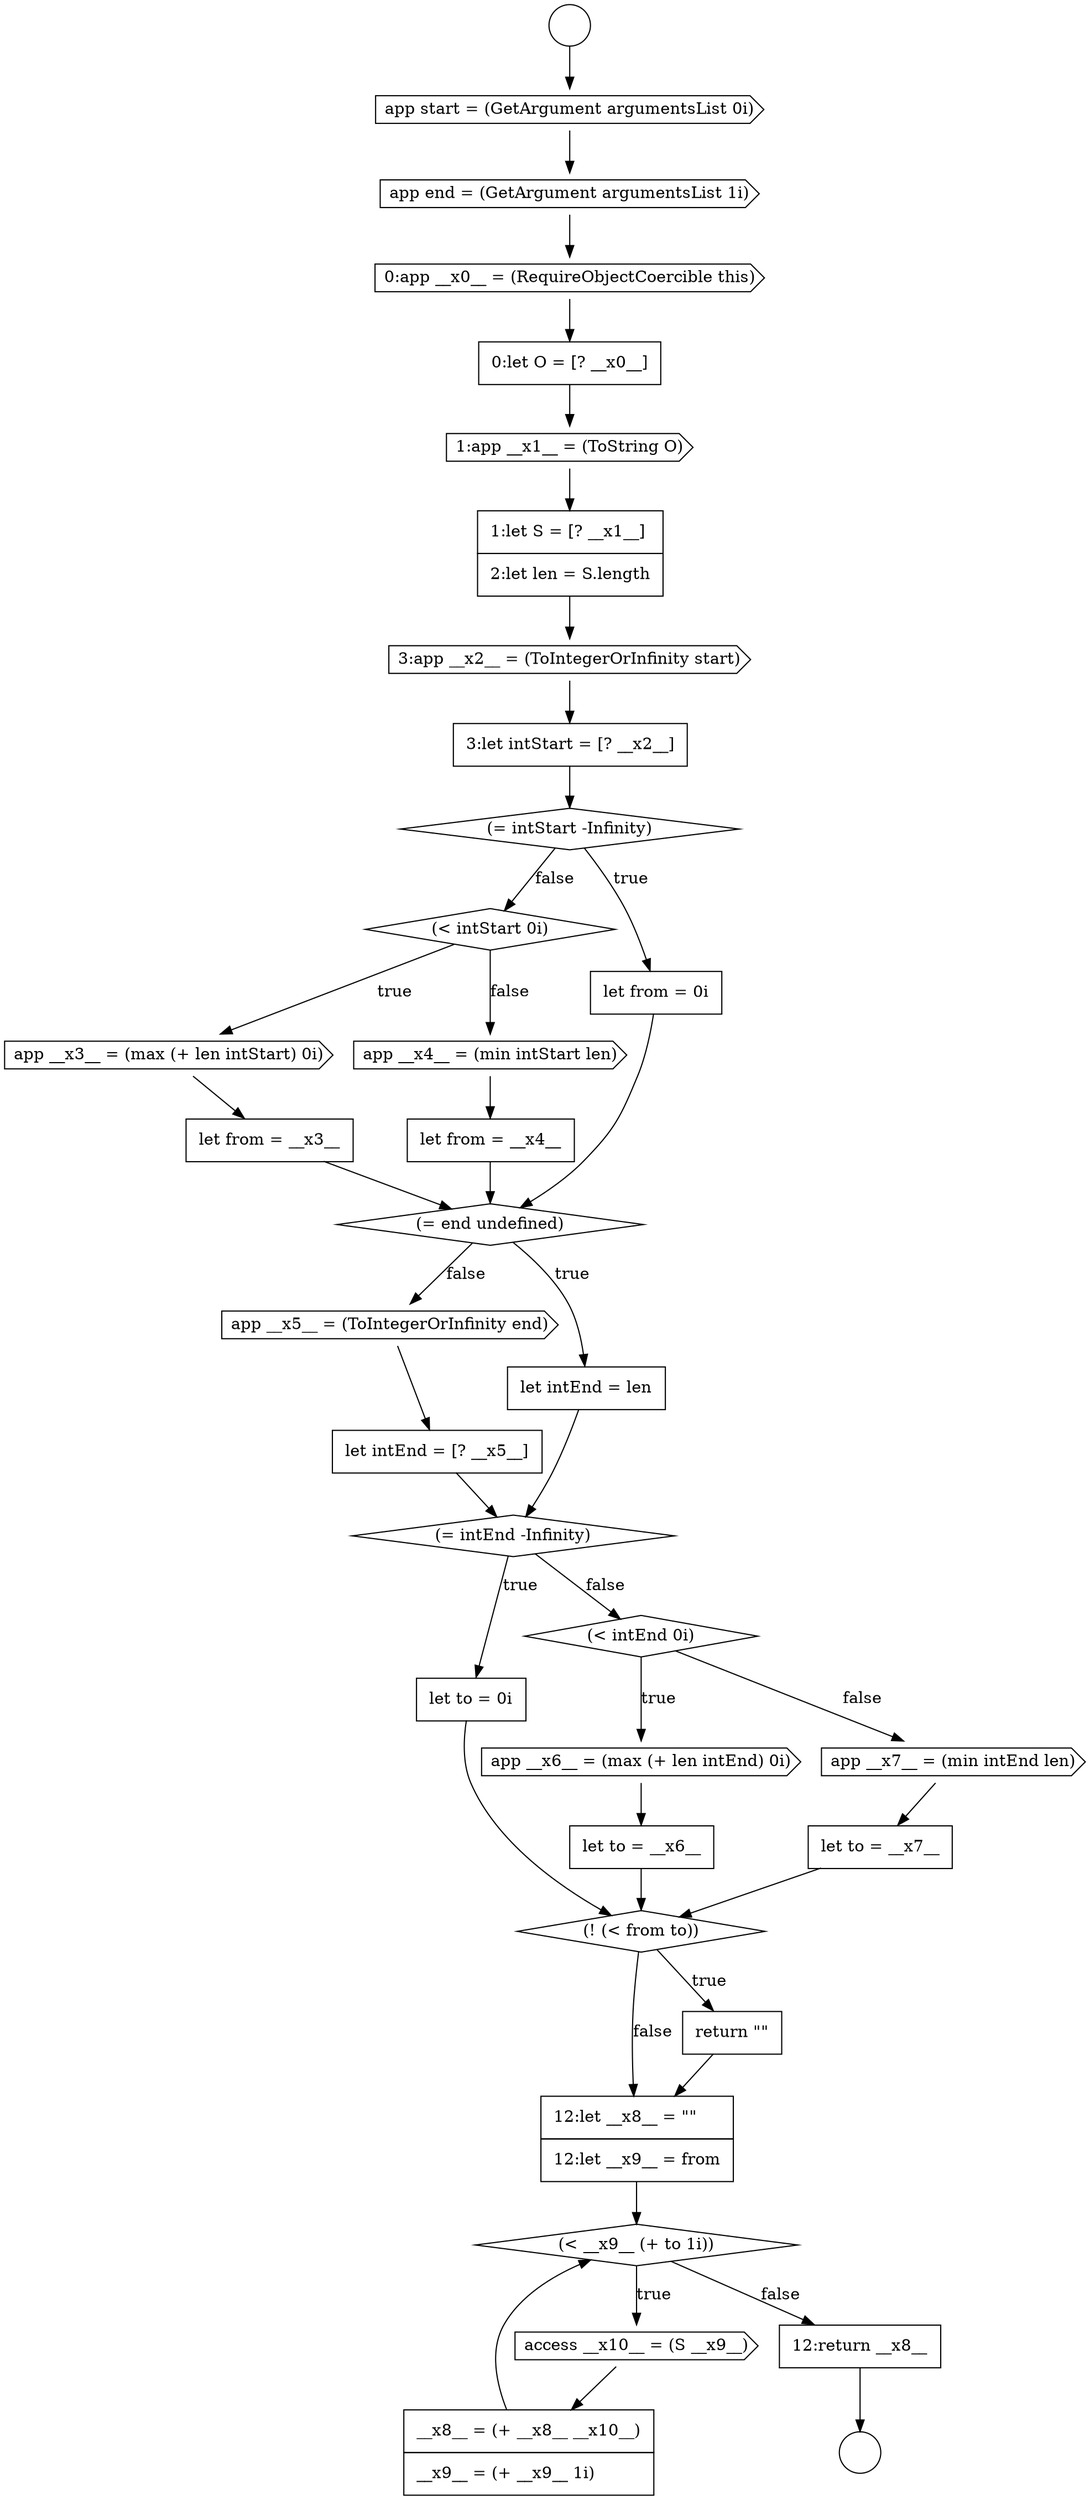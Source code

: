 digraph {
  node14351 [shape=none, margin=0, label=<<font color="black">
    <table border="0" cellborder="1" cellspacing="0" cellpadding="10">
      <tr><td align="left">let from = __x3__</td></tr>
    </table>
  </font>> color="black" fillcolor="white" style=filled]
  node14361 [shape=cds, label=<<font color="black">app __x6__ = (max (+ len intEnd) 0i)</font>> color="black" fillcolor="white" style=filled]
  node14342 [shape=none, margin=0, label=<<font color="black">
    <table border="0" cellborder="1" cellspacing="0" cellpadding="10">
      <tr><td align="left">0:let O = [? __x0__]</td></tr>
    </table>
  </font>> color="black" fillcolor="white" style=filled]
  node14357 [shape=none, margin=0, label=<<font color="black">
    <table border="0" cellborder="1" cellspacing="0" cellpadding="10">
      <tr><td align="left">let intEnd = [? __x5__]</td></tr>
    </table>
  </font>> color="black" fillcolor="white" style=filled]
  node14362 [shape=none, margin=0, label=<<font color="black">
    <table border="0" cellborder="1" cellspacing="0" cellpadding="10">
      <tr><td align="left">let to = __x6__</td></tr>
    </table>
  </font>> color="black" fillcolor="white" style=filled]
  node14364 [shape=none, margin=0, label=<<font color="black">
    <table border="0" cellborder="1" cellspacing="0" cellpadding="10">
      <tr><td align="left">let to = __x7__</td></tr>
    </table>
  </font>> color="black" fillcolor="white" style=filled]
  node14370 [shape=none, margin=0, label=<<font color="black">
    <table border="0" cellborder="1" cellspacing="0" cellpadding="10">
      <tr><td align="left">__x8__ = (+ __x8__ __x10__)</td></tr>
      <tr><td align="left">__x9__ = (+ __x9__ 1i)</td></tr>
    </table>
  </font>> color="black" fillcolor="white" style=filled]
  node14349 [shape=diamond, label=<<font color="black">(&lt; intStart 0i)</font>> color="black" fillcolor="white" style=filled]
  node14356 [shape=cds, label=<<font color="black">app __x5__ = (ToIntegerOrInfinity end)</font>> color="black" fillcolor="white" style=filled]
  node14359 [shape=none, margin=0, label=<<font color="black">
    <table border="0" cellborder="1" cellspacing="0" cellpadding="10">
      <tr><td align="left">let to = 0i</td></tr>
    </table>
  </font>> color="black" fillcolor="white" style=filled]
  node14344 [shape=none, margin=0, label=<<font color="black">
    <table border="0" cellborder="1" cellspacing="0" cellpadding="10">
      <tr><td align="left">1:let S = [? __x1__]</td></tr>
      <tr><td align="left">2:let len = S.length</td></tr>
    </table>
  </font>> color="black" fillcolor="white" style=filled]
  node14368 [shape=diamond, label=<<font color="black">(&lt; __x9__ (+ to 1i))</font>> color="black" fillcolor="white" style=filled]
  node14350 [shape=cds, label=<<font color="black">app __x3__ = (max (+ len intStart) 0i)</font>> color="black" fillcolor="white" style=filled]
  node14343 [shape=cds, label=<<font color="black">1:app __x1__ = (ToString O)</font>> color="black" fillcolor="white" style=filled]
  node14367 [shape=none, margin=0, label=<<font color="black">
    <table border="0" cellborder="1" cellspacing="0" cellpadding="10">
      <tr><td align="left">12:let __x8__ = &quot;&quot;</td></tr>
      <tr><td align="left">12:let __x9__ = from</td></tr>
    </table>
  </font>> color="black" fillcolor="white" style=filled]
  node14358 [shape=diamond, label=<<font color="black">(= intEnd -Infinity)</font>> color="black" fillcolor="white" style=filled]
  node14347 [shape=diamond, label=<<font color="black">(= intStart -Infinity)</font>> color="black" fillcolor="white" style=filled]
  node14354 [shape=diamond, label=<<font color="black">(= end undefined)</font>> color="black" fillcolor="white" style=filled]
  node14339 [shape=cds, label=<<font color="black">app start = (GetArgument argumentsList 0i)</font>> color="black" fillcolor="white" style=filled]
  node14346 [shape=none, margin=0, label=<<font color="black">
    <table border="0" cellborder="1" cellspacing="0" cellpadding="10">
      <tr><td align="left">3:let intStart = [? __x2__]</td></tr>
    </table>
  </font>> color="black" fillcolor="white" style=filled]
  node14363 [shape=cds, label=<<font color="black">app __x7__ = (min intEnd len)</font>> color="black" fillcolor="white" style=filled]
  node14338 [shape=circle label=" " color="black" fillcolor="white" style=filled]
  node14353 [shape=none, margin=0, label=<<font color="black">
    <table border="0" cellborder="1" cellspacing="0" cellpadding="10">
      <tr><td align="left">let from = __x4__</td></tr>
    </table>
  </font>> color="black" fillcolor="white" style=filled]
  node14348 [shape=none, margin=0, label=<<font color="black">
    <table border="0" cellborder="1" cellspacing="0" cellpadding="10">
      <tr><td align="left">let from = 0i</td></tr>
    </table>
  </font>> color="black" fillcolor="white" style=filled]
  node14366 [shape=none, margin=0, label=<<font color="black">
    <table border="0" cellborder="1" cellspacing="0" cellpadding="10">
      <tr><td align="left">return &quot;&quot;</td></tr>
    </table>
  </font>> color="black" fillcolor="white" style=filled]
  node14369 [shape=cds, label=<<font color="black">access __x10__ = (S __x9__)</font>> color="black" fillcolor="white" style=filled]
  node14352 [shape=cds, label=<<font color="black">app __x4__ = (min intStart len)</font>> color="black" fillcolor="white" style=filled]
  node14341 [shape=cds, label=<<font color="black">0:app __x0__ = (RequireObjectCoercible this)</font>> color="black" fillcolor="white" style=filled]
  node14360 [shape=diamond, label=<<font color="black">(&lt; intEnd 0i)</font>> color="black" fillcolor="white" style=filled]
  node14337 [shape=circle label=" " color="black" fillcolor="white" style=filled]
  node14365 [shape=diamond, label=<<font color="black">(! (&lt; from to))</font>> color="black" fillcolor="white" style=filled]
  node14355 [shape=none, margin=0, label=<<font color="black">
    <table border="0" cellborder="1" cellspacing="0" cellpadding="10">
      <tr><td align="left">let intEnd = len</td></tr>
    </table>
  </font>> color="black" fillcolor="white" style=filled]
  node14371 [shape=none, margin=0, label=<<font color="black">
    <table border="0" cellborder="1" cellspacing="0" cellpadding="10">
      <tr><td align="left">12:return __x8__</td></tr>
    </table>
  </font>> color="black" fillcolor="white" style=filled]
  node14345 [shape=cds, label=<<font color="black">3:app __x2__ = (ToIntegerOrInfinity start)</font>> color="black" fillcolor="white" style=filled]
  node14340 [shape=cds, label=<<font color="black">app end = (GetArgument argumentsList 1i)</font>> color="black" fillcolor="white" style=filled]
  node14347 -> node14348 [label=<<font color="black">true</font>> color="black"]
  node14347 -> node14349 [label=<<font color="black">false</font>> color="black"]
  node14351 -> node14354 [ color="black"]
  node14363 -> node14364 [ color="black"]
  node14350 -> node14351 [ color="black"]
  node14342 -> node14343 [ color="black"]
  node14346 -> node14347 [ color="black"]
  node14345 -> node14346 [ color="black"]
  node14365 -> node14366 [label=<<font color="black">true</font>> color="black"]
  node14365 -> node14367 [label=<<font color="black">false</font>> color="black"]
  node14357 -> node14358 [ color="black"]
  node14344 -> node14345 [ color="black"]
  node14337 -> node14339 [ color="black"]
  node14360 -> node14361 [label=<<font color="black">true</font>> color="black"]
  node14360 -> node14363 [label=<<font color="black">false</font>> color="black"]
  node14340 -> node14341 [ color="black"]
  node14361 -> node14362 [ color="black"]
  node14370 -> node14368 [ color="black"]
  node14368 -> node14369 [label=<<font color="black">true</font>> color="black"]
  node14368 -> node14371 [label=<<font color="black">false</font>> color="black"]
  node14348 -> node14354 [ color="black"]
  node14356 -> node14357 [ color="black"]
  node14353 -> node14354 [ color="black"]
  node14355 -> node14358 [ color="black"]
  node14339 -> node14340 [ color="black"]
  node14349 -> node14350 [label=<<font color="black">true</font>> color="black"]
  node14349 -> node14352 [label=<<font color="black">false</font>> color="black"]
  node14352 -> node14353 [ color="black"]
  node14358 -> node14359 [label=<<font color="black">true</font>> color="black"]
  node14358 -> node14360 [label=<<font color="black">false</font>> color="black"]
  node14371 -> node14338 [ color="black"]
  node14343 -> node14344 [ color="black"]
  node14364 -> node14365 [ color="black"]
  node14367 -> node14368 [ color="black"]
  node14341 -> node14342 [ color="black"]
  node14354 -> node14355 [label=<<font color="black">true</font>> color="black"]
  node14354 -> node14356 [label=<<font color="black">false</font>> color="black"]
  node14362 -> node14365 [ color="black"]
  node14359 -> node14365 [ color="black"]
  node14369 -> node14370 [ color="black"]
  node14366 -> node14367 [ color="black"]
}
